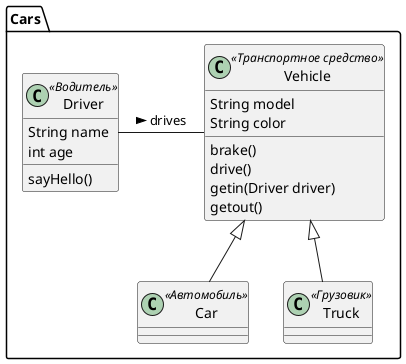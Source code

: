 @startuml
package "Cars" {

        class Vehicle <<Транспортное средство>> {
            String model
            String color
            brake()
            drive()
            getin(Driver driver)
            getout()
        }

        class Car  <<Автомобиль>> extends Vehicle {
        }

        class Truck <<Грузовик>> extends Vehicle {
        }

        class Driver <<Водитель>> {
            String name
            int age
            sayHello()
        }

        Driver - Vehicle : drives >

    }
@enduml
